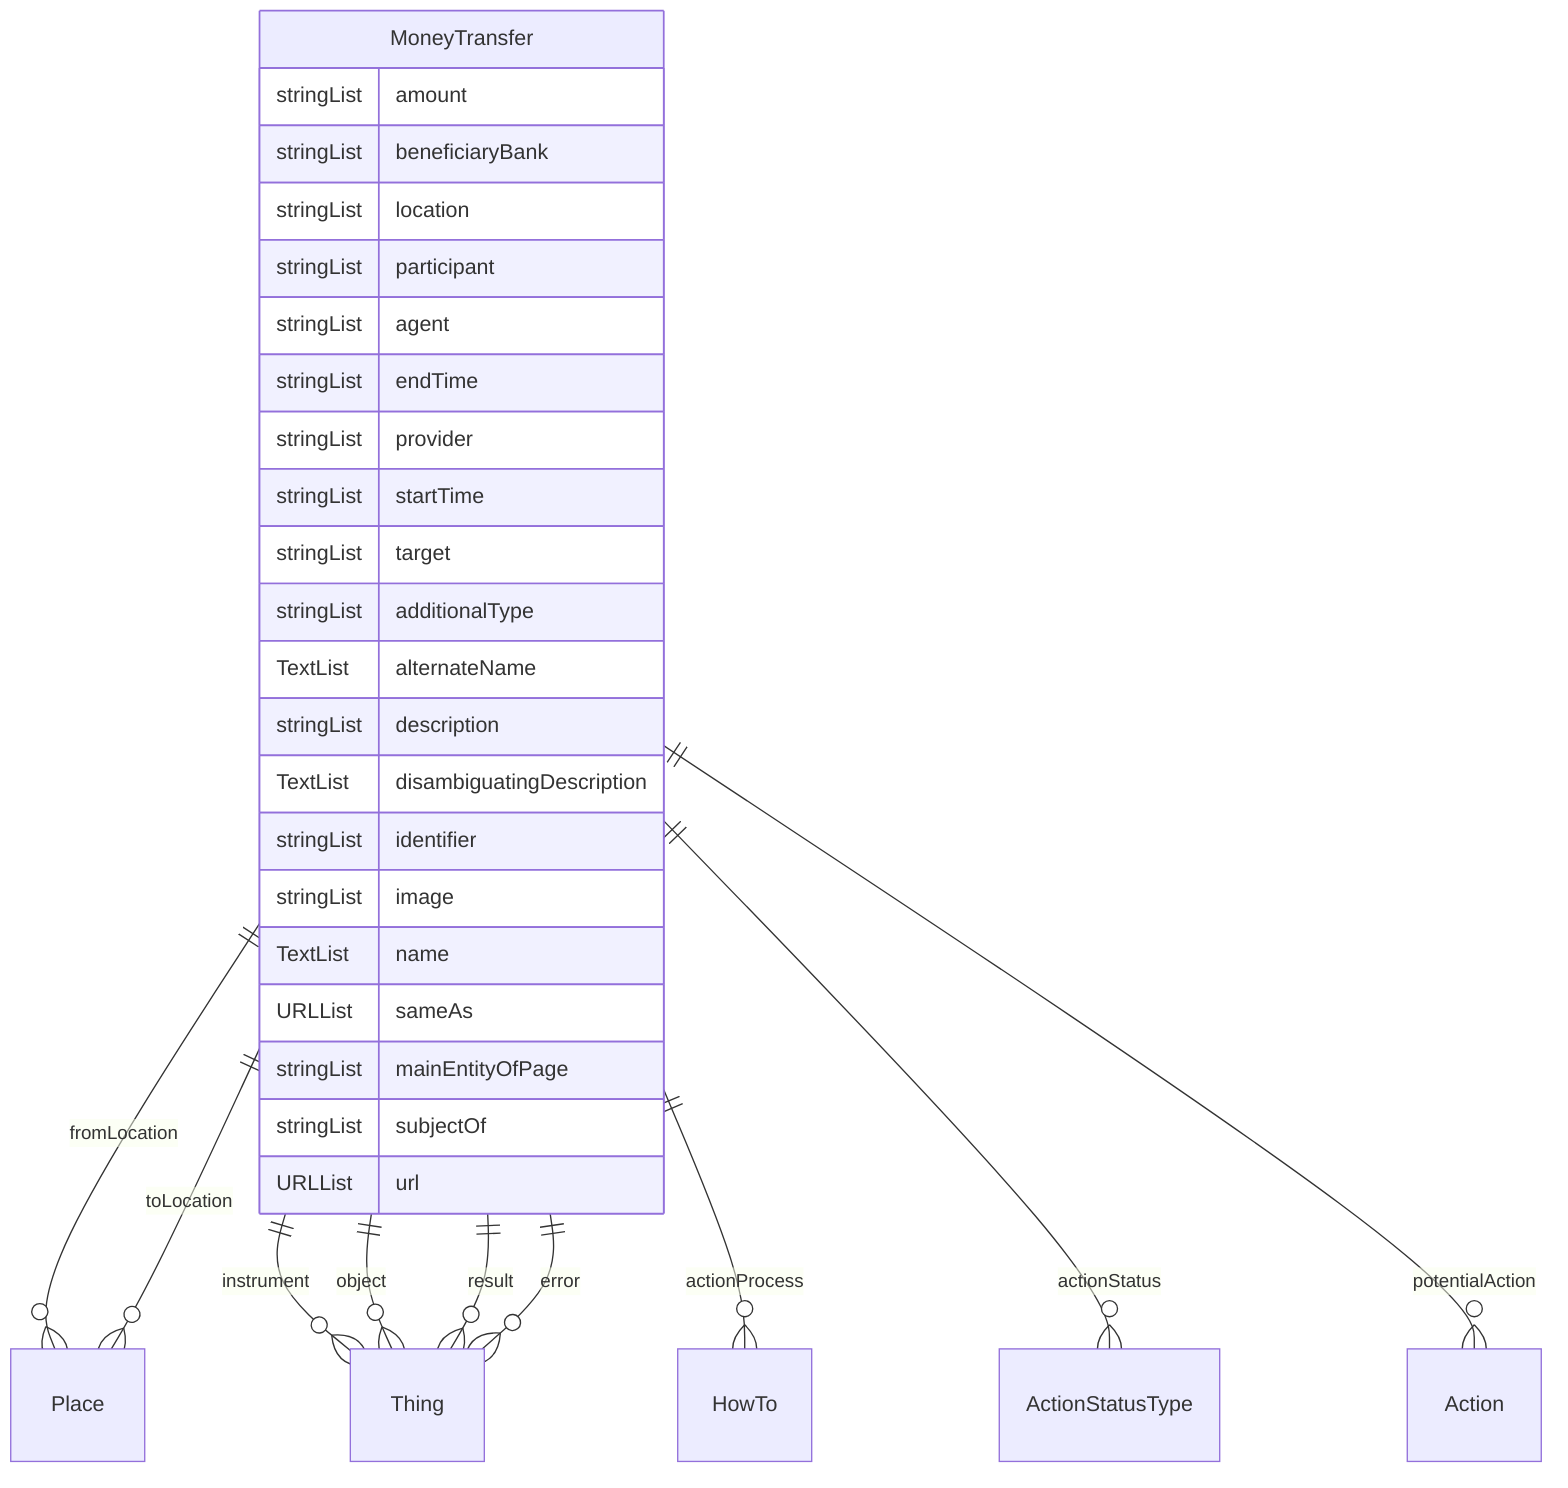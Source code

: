 erDiagram
MoneyTransfer {
    stringList amount  
    stringList beneficiaryBank  
    stringList location  
    stringList participant  
    stringList agent  
    stringList endTime  
    stringList provider  
    stringList startTime  
    stringList target  
    stringList additionalType  
    TextList alternateName  
    stringList description  
    TextList disambiguatingDescription  
    stringList identifier  
    stringList image  
    TextList name  
    URLList sameAs  
    stringList mainEntityOfPage  
    stringList subjectOf  
    URLList url  
}

MoneyTransfer ||--}o Place : "fromLocation"
MoneyTransfer ||--}o Place : "toLocation"
MoneyTransfer ||--}o Thing : "instrument"
MoneyTransfer ||--}o Thing : "object"
MoneyTransfer ||--}o Thing : "result"
MoneyTransfer ||--}o HowTo : "actionProcess"
MoneyTransfer ||--}o ActionStatusType : "actionStatus"
MoneyTransfer ||--}o Thing : "error"
MoneyTransfer ||--}o Action : "potentialAction"